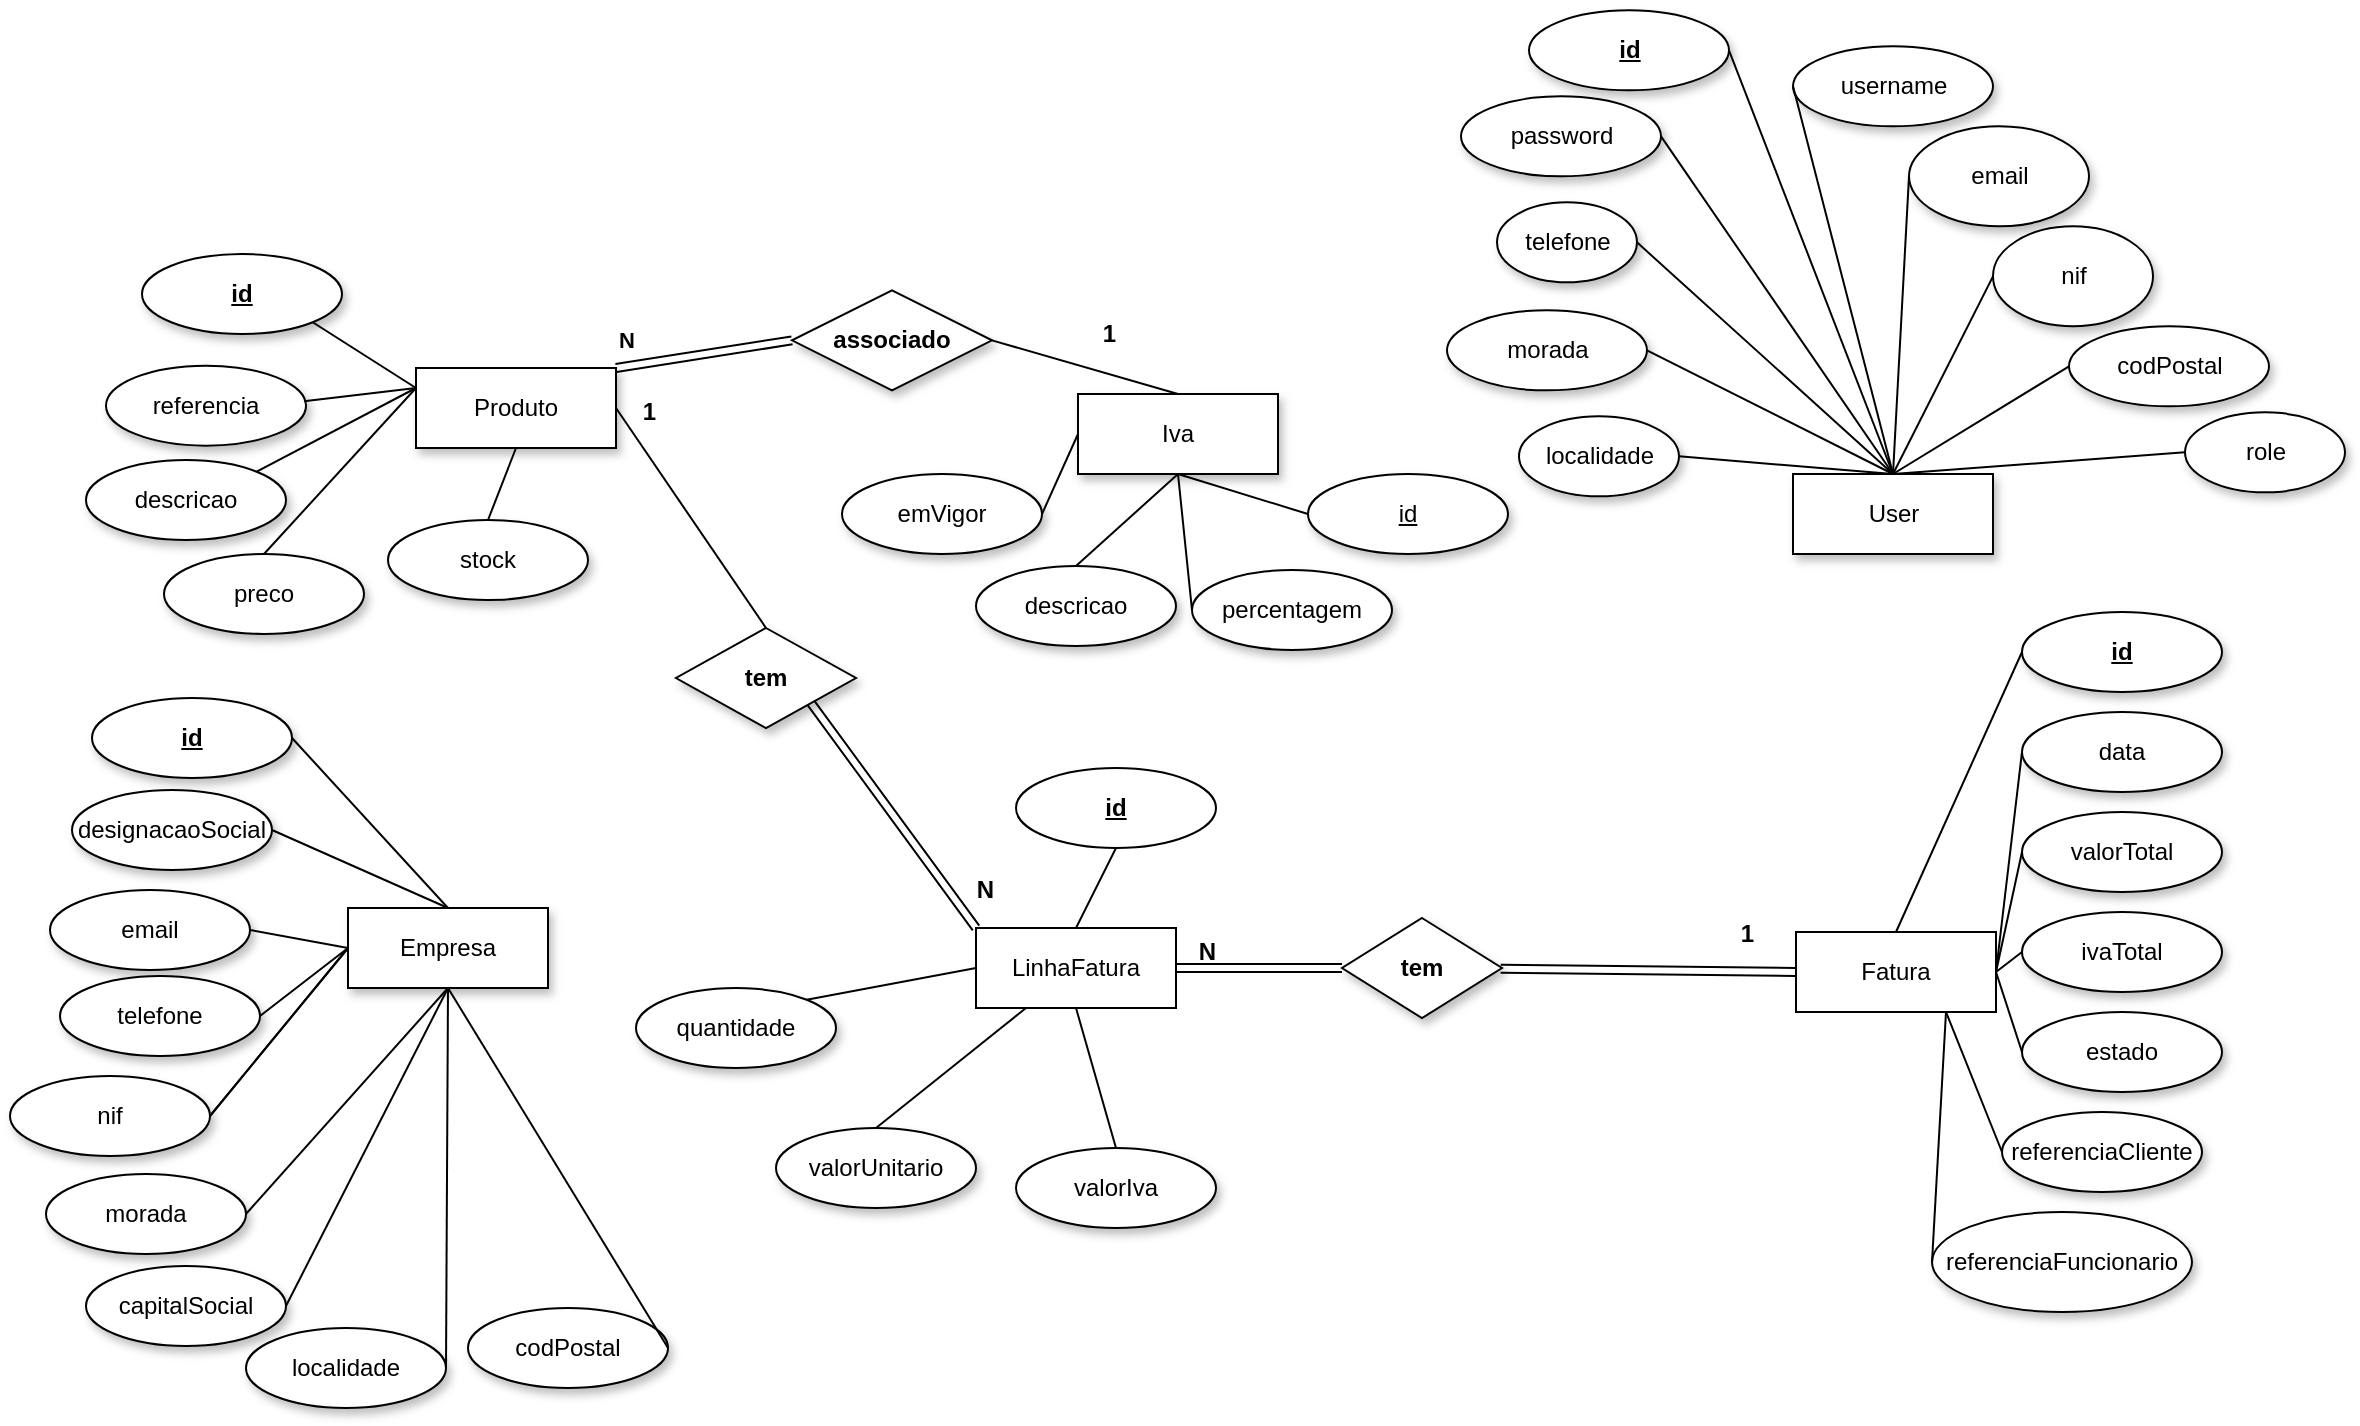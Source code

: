 <mxfile version="18.2.0" type="device"><diagram id="o7mGV-ib8qIdyNRcmjef" name="Page-1"><mxGraphModel dx="1022" dy="2002" grid="0" gridSize="10" guides="1" tooltips="1" connect="1" arrows="1" fold="1" page="0" pageScale="1" pageWidth="2339" pageHeight="3300" math="0" shadow="0"><root><mxCell id="0"/><mxCell id="1" parent="0"/><mxCell id="HgjjlRGOL0oRbiK3tlf3-29" value="Empresa" style="whiteSpace=wrap;html=1;align=center;shadow=1;" parent="1" vertex="1"><mxGeometry x="576" y="-660" width="100" height="40" as="geometry"/></mxCell><mxCell id="HgjjlRGOL0oRbiK3tlf3-30" value="&lt;b&gt;&lt;u&gt;id&lt;/u&gt;&lt;/b&gt;" style="ellipse;whiteSpace=wrap;html=1;align=center;shadow=1;" parent="1" vertex="1"><mxGeometry x="448" y="-765" width="100" height="40" as="geometry"/></mxCell><mxCell id="HgjjlRGOL0oRbiK3tlf3-32" value="email" style="ellipse;whiteSpace=wrap;html=1;align=center;shadow=1;" parent="1" vertex="1"><mxGeometry x="427" y="-669" width="100" height="40" as="geometry"/></mxCell><mxCell id="HgjjlRGOL0oRbiK3tlf3-33" value="designacaoSocial" style="ellipse;whiteSpace=wrap;html=1;align=center;shadow=1;" parent="1" vertex="1"><mxGeometry x="438" y="-719" width="100" height="40" as="geometry"/></mxCell><mxCell id="HgjjlRGOL0oRbiK3tlf3-34" value="telefone" style="ellipse;whiteSpace=wrap;html=1;align=center;shadow=1;" parent="1" vertex="1"><mxGeometry x="432" y="-626" width="100" height="40" as="geometry"/></mxCell><mxCell id="HgjjlRGOL0oRbiK3tlf3-35" value="morada" style="ellipse;whiteSpace=wrap;html=1;align=center;shadow=1;" parent="1" vertex="1"><mxGeometry x="425" y="-527" width="100" height="40" as="geometry"/></mxCell><mxCell id="HgjjlRGOL0oRbiK3tlf3-37" value="codPostal" style="ellipse;whiteSpace=wrap;html=1;align=center;shadow=1;" parent="1" vertex="1"><mxGeometry x="636" y="-460" width="100" height="40" as="geometry"/></mxCell><mxCell id="HgjjlRGOL0oRbiK3tlf3-38" value="localidade" style="ellipse;whiteSpace=wrap;html=1;align=center;shadow=1;" parent="1" vertex="1"><mxGeometry x="525" y="-450" width="100" height="40" as="geometry"/></mxCell><mxCell id="HgjjlRGOL0oRbiK3tlf3-39" value="capitalSocial" style="ellipse;whiteSpace=wrap;html=1;align=center;shadow=1;" parent="1" vertex="1"><mxGeometry x="445" y="-481" width="100" height="40" as="geometry"/></mxCell><mxCell id="HgjjlRGOL0oRbiK3tlf3-49" value="User" style="whiteSpace=wrap;html=1;align=center;shadow=1;" parent="1" vertex="1"><mxGeometry x="1298.5" y="-877.0" width="100" height="40" as="geometry"/></mxCell><mxCell id="HgjjlRGOL0oRbiK3tlf3-50" value="username" style="ellipse;whiteSpace=wrap;html=1;align=center;shadow=1;" parent="1" vertex="1"><mxGeometry x="1298.5" y="-1090.82" width="100" height="40" as="geometry"/></mxCell><mxCell id="HgjjlRGOL0oRbiK3tlf3-51" value="&lt;b&gt;&lt;u&gt;id&lt;/u&gt;&lt;/b&gt;" style="ellipse;whiteSpace=wrap;html=1;align=center;shadow=1;" parent="1" vertex="1"><mxGeometry x="1166.5" y="-1108.82" width="100" height="40" as="geometry"/></mxCell><mxCell id="HgjjlRGOL0oRbiK3tlf3-52" value="password" style="ellipse;whiteSpace=wrap;html=1;align=center;shadow=1;" parent="1" vertex="1"><mxGeometry x="1132.5" y="-1065.82" width="100" height="40" as="geometry"/></mxCell><mxCell id="HgjjlRGOL0oRbiK3tlf3-53" value="email" style="ellipse;whiteSpace=wrap;html=1;align=center;shadow=1;" parent="1" vertex="1"><mxGeometry x="1356.5" y="-1050.82" width="90" height="50" as="geometry"/></mxCell><mxCell id="HgjjlRGOL0oRbiK3tlf3-54" value="telefone" style="ellipse;whiteSpace=wrap;html=1;align=center;shadow=1;" parent="1" vertex="1"><mxGeometry x="1150.5" y="-1012.82" width="70" height="40" as="geometry"/></mxCell><mxCell id="HgjjlRGOL0oRbiK3tlf3-55" value="nif" style="ellipse;whiteSpace=wrap;html=1;align=center;shadow=1;" parent="1" vertex="1"><mxGeometry x="1398.5" y="-1000.82" width="80" height="50" as="geometry"/></mxCell><mxCell id="HgjjlRGOL0oRbiK3tlf3-56" value="morada" style="ellipse;whiteSpace=wrap;html=1;align=center;shadow=1;" parent="1" vertex="1"><mxGeometry x="1125.5" y="-958.82" width="100" height="40" as="geometry"/></mxCell><mxCell id="HgjjlRGOL0oRbiK3tlf3-58" value="localidade" style="ellipse;whiteSpace=wrap;html=1;align=center;shadow=1;" parent="1" vertex="1"><mxGeometry x="1161.5" y="-905.82" width="80" height="40" as="geometry"/></mxCell><mxCell id="HgjjlRGOL0oRbiK3tlf3-59" value="codPostal" style="ellipse;whiteSpace=wrap;html=1;align=center;shadow=1;" parent="1" vertex="1"><mxGeometry x="1436.5" y="-950.82" width="100" height="40" as="geometry"/></mxCell><mxCell id="HgjjlRGOL0oRbiK3tlf3-60" value="role" style="ellipse;whiteSpace=wrap;html=1;align=center;shadow=1;" parent="1" vertex="1"><mxGeometry x="1494.5" y="-907.82" width="80" height="40" as="geometry"/></mxCell><mxCell id="HgjjlRGOL0oRbiK3tlf3-73" value="Produto" style="whiteSpace=wrap;html=1;align=center;shadow=1;" parent="1" vertex="1"><mxGeometry x="610" y="-930" width="100" height="40" as="geometry"/></mxCell><mxCell id="HgjjlRGOL0oRbiK3tlf3-74" value="&lt;b&gt;&lt;u&gt;id&lt;/u&gt;&lt;/b&gt;" style="ellipse;whiteSpace=wrap;html=1;align=center;shadow=1;" parent="1" vertex="1"><mxGeometry x="473" y="-987" width="100" height="40" as="geometry"/></mxCell><mxCell id="HgjjlRGOL0oRbiK3tlf3-76" value="descricao" style="ellipse;whiteSpace=wrap;html=1;align=center;shadow=1;" parent="1" vertex="1"><mxGeometry x="445" y="-884" width="100" height="40" as="geometry"/></mxCell><mxCell id="HgjjlRGOL0oRbiK3tlf3-77" value="preco" style="ellipse;whiteSpace=wrap;html=1;align=center;shadow=1;" parent="1" vertex="1"><mxGeometry x="484" y="-837" width="100" height="40" as="geometry"/></mxCell><mxCell id="HgjjlRGOL0oRbiK3tlf3-78" value="stock" style="ellipse;whiteSpace=wrap;html=1;align=center;shadow=1;" parent="1" vertex="1"><mxGeometry x="596" y="-854" width="100" height="40" as="geometry"/></mxCell><mxCell id="HgjjlRGOL0oRbiK3tlf3-79" value="referencia" style="ellipse;whiteSpace=wrap;html=1;align=center;shadow=1;" parent="1" vertex="1"><mxGeometry x="455" y="-931.18" width="100" height="40" as="geometry"/></mxCell><mxCell id="HgjjlRGOL0oRbiK3tlf3-89" value="Fatura" style="whiteSpace=wrap;html=1;align=center;" parent="1" vertex="1"><mxGeometry x="1300" y="-648" width="100" height="40" as="geometry"/></mxCell><mxCell id="HgjjlRGOL0oRbiK3tlf3-90" value="&lt;b&gt;&lt;u&gt;id&lt;/u&gt;&lt;/b&gt;" style="ellipse;whiteSpace=wrap;html=1;align=center;shadow=1;" parent="1" vertex="1"><mxGeometry x="1413" y="-808" width="100" height="40" as="geometry"/></mxCell><mxCell id="HgjjlRGOL0oRbiK3tlf3-92" value="data" style="ellipse;whiteSpace=wrap;html=1;align=center;shadow=1;" parent="1" vertex="1"><mxGeometry x="1413" y="-758" width="100" height="40" as="geometry"/></mxCell><mxCell id="HgjjlRGOL0oRbiK3tlf3-104" value="LinhaFatura" style="whiteSpace=wrap;html=1;align=center;" parent="1" vertex="1"><mxGeometry x="890" y="-650" width="100" height="40" as="geometry"/></mxCell><mxCell id="HgjjlRGOL0oRbiK3tlf3-106" value="&lt;b&gt;id&lt;/b&gt;" style="ellipse;whiteSpace=wrap;html=1;align=center;fontStyle=4;" parent="1" vertex="1"><mxGeometry x="910" y="-730" width="100" height="40" as="geometry"/></mxCell><mxCell id="IguD9UpUnAdE-4yZ2dHc-1" value="Iva" style="whiteSpace=wrap;html=1;align=center;shadow=1;" parent="1" vertex="1"><mxGeometry x="941" y="-917" width="100" height="40" as="geometry"/></mxCell><mxCell id="IguD9UpUnAdE-4yZ2dHc-4" value="" style="endArrow=none;html=1;rounded=0;entryX=1;entryY=0.5;entryDx=0;entryDy=0;exitX=0.5;exitY=0;exitDx=0;exitDy=0;" parent="1" source="HgjjlRGOL0oRbiK3tlf3-29" target="HgjjlRGOL0oRbiK3tlf3-30" edge="1"><mxGeometry relative="1" as="geometry"><mxPoint x="470" y="-680" as="sourcePoint"/><mxPoint x="630" y="-680" as="targetPoint"/></mxGeometry></mxCell><mxCell id="IguD9UpUnAdE-4yZ2dHc-5" value="" style="endArrow=none;html=1;rounded=0;exitX=1;exitY=0.5;exitDx=0;exitDy=0;entryX=0.5;entryY=0;entryDx=0;entryDy=0;" parent="1" source="HgjjlRGOL0oRbiK3tlf3-33" target="HgjjlRGOL0oRbiK3tlf3-29" edge="1"><mxGeometry relative="1" as="geometry"><mxPoint x="640" y="-530" as="sourcePoint"/><mxPoint x="800" y="-530" as="targetPoint"/></mxGeometry></mxCell><mxCell id="IguD9UpUnAdE-4yZ2dHc-6" value="" style="endArrow=none;html=1;rounded=0;entryX=0;entryY=0.5;entryDx=0;entryDy=0;exitX=1;exitY=0.5;exitDx=0;exitDy=0;" parent="1" source="HgjjlRGOL0oRbiK3tlf3-32" target="HgjjlRGOL0oRbiK3tlf3-29" edge="1"><mxGeometry relative="1" as="geometry"><mxPoint x="550" y="-470" as="sourcePoint"/><mxPoint x="710" y="-470" as="targetPoint"/></mxGeometry></mxCell><mxCell id="IguD9UpUnAdE-4yZ2dHc-7" value="" style="endArrow=none;html=1;rounded=0;entryX=0;entryY=0.5;entryDx=0;entryDy=0;exitX=1;exitY=0.5;exitDx=0;exitDy=0;" parent="1" source="HgjjlRGOL0oRbiK3tlf3-34" target="HgjjlRGOL0oRbiK3tlf3-29" edge="1"><mxGeometry relative="1" as="geometry"><mxPoint x="510" y="-430" as="sourcePoint"/><mxPoint x="670" y="-430" as="targetPoint"/></mxGeometry></mxCell><mxCell id="IguD9UpUnAdE-4yZ2dHc-8" value="" style="endArrow=none;html=1;rounded=0;entryX=0;entryY=0.5;entryDx=0;entryDy=0;exitX=1;exitY=0.5;exitDx=0;exitDy=0;" parent="1" source="HgjjlRGOL0oRbiK3tlf3-36" target="HgjjlRGOL0oRbiK3tlf3-29" edge="1"><mxGeometry relative="1" as="geometry"><mxPoint x="610" y="-460" as="sourcePoint"/><mxPoint x="770" y="-460" as="targetPoint"/></mxGeometry></mxCell><mxCell id="IguD9UpUnAdE-4yZ2dHc-9" value="" style="endArrow=none;html=1;rounded=0;entryX=0;entryY=0.5;entryDx=0;entryDy=0;exitX=1;exitY=0.5;exitDx=0;exitDy=0;startArrow=none;" parent="1" source="HgjjlRGOL0oRbiK3tlf3-36" target="HgjjlRGOL0oRbiK3tlf3-29" edge="1"><mxGeometry relative="1" as="geometry"><mxPoint x="440" y="-450" as="sourcePoint"/><mxPoint x="590" y="-450" as="targetPoint"/></mxGeometry></mxCell><mxCell id="IguD9UpUnAdE-4yZ2dHc-10" value="" style="endArrow=none;html=1;rounded=0;entryX=0.5;entryY=1;entryDx=0;entryDy=0;exitX=1;exitY=0.5;exitDx=0;exitDy=0;" parent="1" source="HgjjlRGOL0oRbiK3tlf3-39" target="HgjjlRGOL0oRbiK3tlf3-29" edge="1"><mxGeometry relative="1" as="geometry"><mxPoint x="670" y="-400" as="sourcePoint"/><mxPoint x="830" y="-400" as="targetPoint"/></mxGeometry></mxCell><mxCell id="IguD9UpUnAdE-4yZ2dHc-11" value="" style="endArrow=none;html=1;rounded=0;entryX=0.5;entryY=1;entryDx=0;entryDy=0;exitX=1;exitY=0.5;exitDx=0;exitDy=0;" parent="1" source="HgjjlRGOL0oRbiK3tlf3-38" target="HgjjlRGOL0oRbiK3tlf3-29" edge="1"><mxGeometry relative="1" as="geometry"><mxPoint x="600" y="-450" as="sourcePoint"/><mxPoint x="760" y="-450" as="targetPoint"/></mxGeometry></mxCell><mxCell id="IguD9UpUnAdE-4yZ2dHc-12" value="" style="endArrow=none;html=1;rounded=0;entryX=0.5;entryY=1;entryDx=0;entryDy=0;exitX=1;exitY=0.5;exitDx=0;exitDy=0;" parent="1" source="HgjjlRGOL0oRbiK3tlf3-37" target="HgjjlRGOL0oRbiK3tlf3-29" edge="1"><mxGeometry relative="1" as="geometry"><mxPoint x="580" y="-380" as="sourcePoint"/><mxPoint x="740" y="-380" as="targetPoint"/></mxGeometry></mxCell><mxCell id="IguD9UpUnAdE-4yZ2dHc-13" style="edgeStyle=orthogonalEdgeStyle;rounded=0;orthogonalLoop=1;jettySize=auto;html=1;exitX=0.5;exitY=1;exitDx=0;exitDy=0;" parent="1" source="HgjjlRGOL0oRbiK3tlf3-50" target="HgjjlRGOL0oRbiK3tlf3-50" edge="1"><mxGeometry relative="1" as="geometry"/></mxCell><mxCell id="IguD9UpUnAdE-4yZ2dHc-23" value="" style="endArrow=none;html=1;rounded=0;entryX=1;entryY=0.5;entryDx=0;entryDy=0;exitX=0.5;exitY=0;exitDx=0;exitDy=0;" parent="1" source="HgjjlRGOL0oRbiK3tlf3-49" target="HgjjlRGOL0oRbiK3tlf3-51" edge="1"><mxGeometry relative="1" as="geometry"><mxPoint x="1138.5" y="-877.0" as="sourcePoint"/><mxPoint x="1298.5" y="-877.0" as="targetPoint"/></mxGeometry></mxCell><mxCell id="IguD9UpUnAdE-4yZ2dHc-24" value="" style="endArrow=none;html=1;rounded=0;entryX=1;entryY=0.5;entryDx=0;entryDy=0;exitX=0.5;exitY=0;exitDx=0;exitDy=0;" parent="1" source="HgjjlRGOL0oRbiK3tlf3-49" target="HgjjlRGOL0oRbiK3tlf3-52" edge="1"><mxGeometry relative="1" as="geometry"><mxPoint x="1138.5" y="-837.0" as="sourcePoint"/><mxPoint x="1298.5" y="-837.0" as="targetPoint"/></mxGeometry></mxCell><mxCell id="IguD9UpUnAdE-4yZ2dHc-25" value="" style="endArrow=none;html=1;rounded=0;entryX=1;entryY=0.5;entryDx=0;entryDy=0;exitX=0.5;exitY=0;exitDx=0;exitDy=0;" parent="1" source="HgjjlRGOL0oRbiK3tlf3-49" target="HgjjlRGOL0oRbiK3tlf3-54" edge="1"><mxGeometry relative="1" as="geometry"><mxPoint x="1068.5" y="-877.0" as="sourcePoint"/><mxPoint x="1228.5" y="-877.0" as="targetPoint"/></mxGeometry></mxCell><mxCell id="IguD9UpUnAdE-4yZ2dHc-26" value="" style="endArrow=none;html=1;rounded=0;entryX=1;entryY=0.5;entryDx=0;entryDy=0;exitX=0.5;exitY=0;exitDx=0;exitDy=0;" parent="1" source="HgjjlRGOL0oRbiK3tlf3-49" target="HgjjlRGOL0oRbiK3tlf3-56" edge="1"><mxGeometry relative="1" as="geometry"><mxPoint x="1218.5" y="-787.0" as="sourcePoint"/><mxPoint x="1378.5" y="-787.0" as="targetPoint"/></mxGeometry></mxCell><mxCell id="IguD9UpUnAdE-4yZ2dHc-27" value="" style="endArrow=none;html=1;rounded=0;entryX=0.5;entryY=0;entryDx=0;entryDy=0;exitX=1;exitY=0.5;exitDx=0;exitDy=0;" parent="1" source="HgjjlRGOL0oRbiK3tlf3-58" target="HgjjlRGOL0oRbiK3tlf3-49" edge="1"><mxGeometry relative="1" as="geometry"><mxPoint x="1068.5" y="-817.0" as="sourcePoint"/><mxPoint x="1228.5" y="-817.0" as="targetPoint"/></mxGeometry></mxCell><mxCell id="IguD9UpUnAdE-4yZ2dHc-28" value="" style="endArrow=none;html=1;rounded=0;entryX=0;entryY=0.5;entryDx=0;entryDy=0;exitX=0.5;exitY=0;exitDx=0;exitDy=0;" parent="1" source="HgjjlRGOL0oRbiK3tlf3-49" target="HgjjlRGOL0oRbiK3tlf3-50" edge="1"><mxGeometry relative="1" as="geometry"><mxPoint x="918.5" y="-767.0" as="sourcePoint"/><mxPoint x="1078.5" y="-767.0" as="targetPoint"/></mxGeometry></mxCell><mxCell id="IguD9UpUnAdE-4yZ2dHc-29" value="" style="endArrow=none;html=1;rounded=0;entryX=0;entryY=0.5;entryDx=0;entryDy=0;exitX=0.5;exitY=0;exitDx=0;exitDy=0;" parent="1" source="HgjjlRGOL0oRbiK3tlf3-49" target="HgjjlRGOL0oRbiK3tlf3-53" edge="1"><mxGeometry relative="1" as="geometry"><mxPoint x="1048.5" y="-767.0" as="sourcePoint"/><mxPoint x="1208.5" y="-767.0" as="targetPoint"/></mxGeometry></mxCell><mxCell id="IguD9UpUnAdE-4yZ2dHc-30" value="" style="endArrow=none;html=1;rounded=0;entryX=0;entryY=0.5;entryDx=0;entryDy=0;exitX=0.5;exitY=0;exitDx=0;exitDy=0;" parent="1" source="HgjjlRGOL0oRbiK3tlf3-49" target="HgjjlRGOL0oRbiK3tlf3-55" edge="1"><mxGeometry relative="1" as="geometry"><mxPoint x="1238.5" y="-777.0" as="sourcePoint"/><mxPoint x="1398.5" y="-777.0" as="targetPoint"/></mxGeometry></mxCell><mxCell id="IguD9UpUnAdE-4yZ2dHc-31" value="" style="endArrow=none;html=1;rounded=0;exitX=0.5;exitY=0;exitDx=0;exitDy=0;entryX=0;entryY=0.5;entryDx=0;entryDy=0;" parent="1" source="HgjjlRGOL0oRbiK3tlf3-49" target="HgjjlRGOL0oRbiK3tlf3-59" edge="1"><mxGeometry relative="1" as="geometry"><mxPoint x="1338.5" y="-757.0" as="sourcePoint"/><mxPoint x="1408.5" y="-987.0" as="targetPoint"/></mxGeometry></mxCell><mxCell id="IguD9UpUnAdE-4yZ2dHc-32" value="" style="endArrow=none;html=1;rounded=0;entryX=0;entryY=0.5;entryDx=0;entryDy=0;exitX=0.5;exitY=0;exitDx=0;exitDy=0;" parent="1" source="HgjjlRGOL0oRbiK3tlf3-49" target="HgjjlRGOL0oRbiK3tlf3-60" edge="1"><mxGeometry relative="1" as="geometry"><mxPoint x="988.5" y="-847.0" as="sourcePoint"/><mxPoint x="1148.5" y="-847.0" as="targetPoint"/></mxGeometry></mxCell><mxCell id="IguD9UpUnAdE-4yZ2dHc-34" value="id" style="ellipse;whiteSpace=wrap;html=1;align=center;fontStyle=4;shadow=1;" parent="1" vertex="1"><mxGeometry x="1056" y="-877" width="100" height="40" as="geometry"/></mxCell><mxCell id="IguD9UpUnAdE-4yZ2dHc-35" value="percentagem" style="ellipse;whiteSpace=wrap;html=1;align=center;shadow=1;" parent="1" vertex="1"><mxGeometry x="998" y="-829" width="100" height="40" as="geometry"/></mxCell><mxCell id="IguD9UpUnAdE-4yZ2dHc-36" value="descricao" style="ellipse;whiteSpace=wrap;html=1;align=center;shadow=1;" parent="1" vertex="1"><mxGeometry x="890" y="-831" width="100" height="40" as="geometry"/></mxCell><mxCell id="IguD9UpUnAdE-4yZ2dHc-37" value="emVigor" style="ellipse;whiteSpace=wrap;html=1;align=center;shadow=1;" parent="1" vertex="1"><mxGeometry x="823" y="-877" width="100" height="40" as="geometry"/></mxCell><mxCell id="IguD9UpUnAdE-4yZ2dHc-38" value="" style="endArrow=none;html=1;rounded=0;entryX=0;entryY=0.5;entryDx=0;entryDy=0;exitX=0.5;exitY=1;exitDx=0;exitDy=0;" parent="1" source="IguD9UpUnAdE-4yZ2dHc-1" target="IguD9UpUnAdE-4yZ2dHc-34" edge="1"><mxGeometry relative="1" as="geometry"><mxPoint x="570" y="-1181.18" as="sourcePoint"/><mxPoint x="50" y="-1011.18" as="targetPoint"/></mxGeometry></mxCell><mxCell id="IguD9UpUnAdE-4yZ2dHc-39" value="" style="endArrow=none;html=1;rounded=0;entryX=0;entryY=0.5;entryDx=0;entryDy=0;exitX=0.5;exitY=1;exitDx=0;exitDy=0;" parent="1" source="IguD9UpUnAdE-4yZ2dHc-1" target="IguD9UpUnAdE-4yZ2dHc-35" edge="1"><mxGeometry relative="1" as="geometry"><mxPoint x="100" y="-1231.18" as="sourcePoint"/><mxPoint x="100" y="-971.18" as="targetPoint"/></mxGeometry></mxCell><mxCell id="IguD9UpUnAdE-4yZ2dHc-40" value="" style="endArrow=none;html=1;rounded=0;exitX=0.5;exitY=1;exitDx=0;exitDy=0;entryX=0.5;entryY=0;entryDx=0;entryDy=0;" parent="1" source="IguD9UpUnAdE-4yZ2dHc-1" target="IguD9UpUnAdE-4yZ2dHc-36" edge="1"><mxGeometry relative="1" as="geometry"><mxPoint x="40" y="-1031.18" as="sourcePoint"/><mxPoint x="60" y="-941.18" as="targetPoint"/></mxGeometry></mxCell><mxCell id="IguD9UpUnAdE-4yZ2dHc-42" value="" style="endArrow=none;html=1;rounded=0;entryX=0;entryY=0.5;entryDx=0;entryDy=0;exitX=1;exitY=0.5;exitDx=0;exitDy=0;" parent="1" source="IguD9UpUnAdE-4yZ2dHc-37" target="IguD9UpUnAdE-4yZ2dHc-1" edge="1"><mxGeometry relative="1" as="geometry"><mxPoint x="-120" y="-1031.18" as="sourcePoint"/><mxPoint x="40" y="-1031.18" as="targetPoint"/></mxGeometry></mxCell><mxCell id="IguD9UpUnAdE-4yZ2dHc-43" style="edgeStyle=orthogonalEdgeStyle;rounded=0;orthogonalLoop=1;jettySize=auto;html=1;exitX=0.5;exitY=1;exitDx=0;exitDy=0;" parent="1" source="IguD9UpUnAdE-4yZ2dHc-37" target="IguD9UpUnAdE-4yZ2dHc-37" edge="1"><mxGeometry relative="1" as="geometry"/></mxCell><mxCell id="IguD9UpUnAdE-4yZ2dHc-44" value="" style="endArrow=none;html=1;rounded=0;entryX=1;entryY=1;entryDx=0;entryDy=0;exitX=0;exitY=0.25;exitDx=0;exitDy=0;" parent="1" source="HgjjlRGOL0oRbiK3tlf3-73" target="HgjjlRGOL0oRbiK3tlf3-74" edge="1"><mxGeometry relative="1" as="geometry"><mxPoint x="760" y="-670" as="sourcePoint"/><mxPoint x="920" y="-670" as="targetPoint"/></mxGeometry></mxCell><mxCell id="IguD9UpUnAdE-4yZ2dHc-45" value="" style="endArrow=none;html=1;rounded=0;entryX=0.99;entryY=0.445;entryDx=0;entryDy=0;exitX=0;exitY=0.25;exitDx=0;exitDy=0;entryPerimeter=0;" parent="1" source="HgjjlRGOL0oRbiK3tlf3-73" target="HgjjlRGOL0oRbiK3tlf3-79" edge="1"><mxGeometry relative="1" as="geometry"><mxPoint x="810" y="-650" as="sourcePoint"/><mxPoint x="970" y="-650" as="targetPoint"/></mxGeometry></mxCell><mxCell id="IguD9UpUnAdE-4yZ2dHc-46" value="" style="endArrow=none;html=1;rounded=0;entryX=1;entryY=0;entryDx=0;entryDy=0;exitX=0;exitY=0.25;exitDx=0;exitDy=0;" parent="1" source="HgjjlRGOL0oRbiK3tlf3-73" target="HgjjlRGOL0oRbiK3tlf3-76" edge="1"><mxGeometry relative="1" as="geometry"><mxPoint x="740" y="-680" as="sourcePoint"/><mxPoint x="900" y="-680" as="targetPoint"/></mxGeometry></mxCell><mxCell id="IguD9UpUnAdE-4yZ2dHc-47" value="" style="endArrow=none;html=1;rounded=0;entryX=0.5;entryY=0;entryDx=0;entryDy=0;exitX=0;exitY=0.25;exitDx=0;exitDy=0;" parent="1" source="HgjjlRGOL0oRbiK3tlf3-73" target="HgjjlRGOL0oRbiK3tlf3-77" edge="1"><mxGeometry relative="1" as="geometry"><mxPoint x="590" y="-670" as="sourcePoint"/><mxPoint x="750" y="-670" as="targetPoint"/></mxGeometry></mxCell><mxCell id="IguD9UpUnAdE-4yZ2dHc-48" value="" style="endArrow=none;html=1;rounded=0;entryX=0.5;entryY=0;entryDx=0;entryDy=0;exitX=0.5;exitY=1;exitDx=0;exitDy=0;" parent="1" source="HgjjlRGOL0oRbiK3tlf3-73" target="HgjjlRGOL0oRbiK3tlf3-78" edge="1"><mxGeometry relative="1" as="geometry"><mxPoint x="780" y="-760" as="sourcePoint"/><mxPoint x="940" y="-760" as="targetPoint"/></mxGeometry></mxCell><mxCell id="IguD9UpUnAdE-4yZ2dHc-49" value="associado" style="shape=rhombus;perimeter=rhombusPerimeter;whiteSpace=wrap;html=1;align=center;shadow=1;fontStyle=1" parent="1" vertex="1"><mxGeometry x="798" y="-968.82" width="100" height="50" as="geometry"/></mxCell><mxCell id="IguD9UpUnAdE-4yZ2dHc-50" value="" style="shape=link;html=1;rounded=0;entryX=0;entryY=0.5;entryDx=0;entryDy=0;exitX=1;exitY=0;exitDx=0;exitDy=0;" parent="1" source="HgjjlRGOL0oRbiK3tlf3-73" target="IguD9UpUnAdE-4yZ2dHc-49" edge="1"><mxGeometry relative="1" as="geometry"><mxPoint x="520" y="-1080" as="sourcePoint"/><mxPoint x="700" y="-850" as="targetPoint"/></mxGeometry></mxCell><mxCell id="IguD9UpUnAdE-4yZ2dHc-54" value="N" style="edgeLabel;html=1;align=center;verticalAlign=middle;resizable=0;points=[];labelBackgroundColor=none;fontColor=default;fontStyle=1" parent="IguD9UpUnAdE-4yZ2dHc-50" vertex="1" connectable="0"><mxGeometry x="-0.25" y="-2" relative="1" as="geometry"><mxPoint x="-29" y="-11" as="offset"/></mxGeometry></mxCell><mxCell id="IguD9UpUnAdE-4yZ2dHc-52" value="" style="endArrow=none;html=1;rounded=0;entryX=0.5;entryY=0;entryDx=0;entryDy=0;exitX=1;exitY=0.5;exitDx=0;exitDy=0;" parent="1" source="IguD9UpUnAdE-4yZ2dHc-49" target="IguD9UpUnAdE-4yZ2dHc-1" edge="1"><mxGeometry relative="1" as="geometry"><mxPoint x="410" y="-1100" as="sourcePoint"/><mxPoint x="840" y="-730" as="targetPoint"/></mxGeometry></mxCell><mxCell id="IguD9UpUnAdE-4yZ2dHc-53" value="1" style="resizable=0;html=1;align=right;verticalAlign=bottom;shadow=1;fontStyle=1" parent="IguD9UpUnAdE-4yZ2dHc-52" connectable="0" vertex="1"><mxGeometry x="1" relative="1" as="geometry"><mxPoint x="-31" y="-22" as="offset"/></mxGeometry></mxCell><mxCell id="IguD9UpUnAdE-4yZ2dHc-55" value="valorTotal" style="ellipse;whiteSpace=wrap;html=1;align=center;dashed=0;shadow=1;labelBackgroundColor=none;fontColor=default;labelBorderColor=none;" parent="1" vertex="1"><mxGeometry x="1413" y="-708" width="100" height="40" as="geometry"/></mxCell><mxCell id="IguD9UpUnAdE-4yZ2dHc-56" value="ivaTotal" style="ellipse;whiteSpace=wrap;html=1;align=center;dashed=0;shadow=1;labelBackgroundColor=none;fontColor=default;" parent="1" vertex="1"><mxGeometry x="1413" y="-658" width="100" height="40" as="geometry"/></mxCell><mxCell id="IguD9UpUnAdE-4yZ2dHc-57" value="estado" style="ellipse;whiteSpace=wrap;html=1;align=center;shadow=1;labelBackgroundColor=none;fontColor=default;" parent="1" vertex="1"><mxGeometry x="1413" y="-608" width="100" height="40" as="geometry"/></mxCell><mxCell id="IguD9UpUnAdE-4yZ2dHc-58" value="" style="endArrow=none;html=1;rounded=0;fontColor=default;entryX=0;entryY=0.5;entryDx=0;entryDy=0;exitX=0.5;exitY=0;exitDx=0;exitDy=0;" parent="1" source="HgjjlRGOL0oRbiK3tlf3-89" target="HgjjlRGOL0oRbiK3tlf3-90" edge="1"><mxGeometry relative="1" as="geometry"><mxPoint x="980" y="-510" as="sourcePoint"/><mxPoint x="1140" y="-510" as="targetPoint"/></mxGeometry></mxCell><mxCell id="IguD9UpUnAdE-4yZ2dHc-59" value="" style="endArrow=none;html=1;rounded=0;fontColor=default;entryX=0;entryY=0.5;entryDx=0;entryDy=0;exitX=1;exitY=0.5;exitDx=0;exitDy=0;" parent="1" source="HgjjlRGOL0oRbiK3tlf3-89" target="HgjjlRGOL0oRbiK3tlf3-92" edge="1"><mxGeometry relative="1" as="geometry"><mxPoint x="1010" y="-460" as="sourcePoint"/><mxPoint x="1170" y="-460" as="targetPoint"/></mxGeometry></mxCell><mxCell id="IguD9UpUnAdE-4yZ2dHc-60" value="" style="endArrow=none;html=1;rounded=0;fontColor=default;entryX=0;entryY=0.5;entryDx=0;entryDy=0;exitX=1;exitY=0.5;exitDx=0;exitDy=0;" parent="1" source="HgjjlRGOL0oRbiK3tlf3-89" target="IguD9UpUnAdE-4yZ2dHc-55" edge="1"><mxGeometry relative="1" as="geometry"><mxPoint x="1070" y="-430" as="sourcePoint"/><mxPoint x="1230" y="-430" as="targetPoint"/></mxGeometry></mxCell><mxCell id="IguD9UpUnAdE-4yZ2dHc-61" value="" style="endArrow=none;html=1;rounded=0;fontColor=default;entryX=0;entryY=0.5;entryDx=0;entryDy=0;exitX=1;exitY=0.5;exitDx=0;exitDy=0;" parent="1" source="HgjjlRGOL0oRbiK3tlf3-89" target="IguD9UpUnAdE-4yZ2dHc-56" edge="1"><mxGeometry relative="1" as="geometry"><mxPoint x="1420" y="-530" as="sourcePoint"/><mxPoint x="1310" y="-510" as="targetPoint"/></mxGeometry></mxCell><mxCell id="IguD9UpUnAdE-4yZ2dHc-62" value="" style="endArrow=none;html=1;rounded=0;fontColor=default;entryX=0;entryY=0.5;entryDx=0;entryDy=0;exitX=1;exitY=0.5;exitDx=0;exitDy=0;" parent="1" source="HgjjlRGOL0oRbiK3tlf3-89" target="IguD9UpUnAdE-4yZ2dHc-57" edge="1"><mxGeometry relative="1" as="geometry"><mxPoint x="1150" y="-450" as="sourcePoint"/><mxPoint x="1310" y="-450" as="targetPoint"/></mxGeometry></mxCell><mxCell id="IguD9UpUnAdE-4yZ2dHc-63" value="referenciaCliente" style="ellipse;whiteSpace=wrap;html=1;align=center;shadow=1;labelBackgroundColor=none;fontColor=default;" parent="1" vertex="1"><mxGeometry x="1403" y="-558" width="100" height="40" as="geometry"/></mxCell><mxCell id="IguD9UpUnAdE-4yZ2dHc-64" value="referenciaFuncionario" style="ellipse;whiteSpace=wrap;html=1;align=center;shadow=1;labelBackgroundColor=none;fontColor=default;" parent="1" vertex="1"><mxGeometry x="1368" y="-508" width="130" height="50" as="geometry"/></mxCell><mxCell id="IguD9UpUnAdE-4yZ2dHc-66" value="" style="endArrow=none;html=1;rounded=0;fontColor=default;entryX=0;entryY=0.5;entryDx=0;entryDy=0;exitX=0.75;exitY=1;exitDx=0;exitDy=0;" parent="1" source="HgjjlRGOL0oRbiK3tlf3-89" target="IguD9UpUnAdE-4yZ2dHc-63" edge="1"><mxGeometry relative="1" as="geometry"><mxPoint x="1040" y="-410" as="sourcePoint"/><mxPoint x="1200" y="-410" as="targetPoint"/></mxGeometry></mxCell><mxCell id="IguD9UpUnAdE-4yZ2dHc-67" value="" style="endArrow=none;html=1;rounded=0;fontColor=default;entryX=0;entryY=0.5;entryDx=0;entryDy=0;exitX=0.75;exitY=1;exitDx=0;exitDy=0;" parent="1" source="HgjjlRGOL0oRbiK3tlf3-89" target="IguD9UpUnAdE-4yZ2dHc-64" edge="1"><mxGeometry relative="1" as="geometry"><mxPoint x="1150" y="-410" as="sourcePoint"/><mxPoint x="1310" y="-410" as="targetPoint"/></mxGeometry></mxCell><mxCell id="IguD9UpUnAdE-4yZ2dHc-68" value="" style="endArrow=none;html=1;rounded=0;fontColor=default;entryX=0.5;entryY=1;entryDx=0;entryDy=0;exitX=0.5;exitY=0;exitDx=0;exitDy=0;" parent="1" source="HgjjlRGOL0oRbiK3tlf3-104" target="HgjjlRGOL0oRbiK3tlf3-106" edge="1"><mxGeometry relative="1" as="geometry"><mxPoint x="1100" y="-230" as="sourcePoint"/><mxPoint x="1260" y="-230" as="targetPoint"/></mxGeometry></mxCell><mxCell id="IguD9UpUnAdE-4yZ2dHc-70" value="tem" style="shape=rhombus;perimeter=rhombusPerimeter;whiteSpace=wrap;html=1;align=center;shadow=1;labelBackgroundColor=none;fontColor=default;fontStyle=1" parent="1" vertex="1"><mxGeometry x="740" y="-800" width="90" height="50" as="geometry"/></mxCell><mxCell id="IguD9UpUnAdE-4yZ2dHc-71" value="" style="shape=link;html=1;rounded=0;fontColor=default;entryX=0;entryY=0;entryDx=0;entryDy=0;exitX=1;exitY=1;exitDx=0;exitDy=0;" parent="1" source="IguD9UpUnAdE-4yZ2dHc-70" target="HgjjlRGOL0oRbiK3tlf3-104" edge="1"><mxGeometry relative="1" as="geometry"><mxPoint x="720" y="-600" as="sourcePoint"/><mxPoint x="880" y="-600" as="targetPoint"/></mxGeometry></mxCell><mxCell id="IguD9UpUnAdE-4yZ2dHc-72" value="N" style="resizable=0;html=1;align=right;verticalAlign=bottom;shadow=1;labelBackgroundColor=none;fontColor=default;fontStyle=1" parent="IguD9UpUnAdE-4yZ2dHc-71" connectable="0" vertex="1"><mxGeometry x="1" relative="1" as="geometry"><mxPoint x="10" y="-10" as="offset"/></mxGeometry></mxCell><mxCell id="IguD9UpUnAdE-4yZ2dHc-73" value="" style="endArrow=none;html=1;rounded=0;fontColor=default;entryX=1;entryY=0.5;entryDx=0;entryDy=0;exitX=0.5;exitY=0;exitDx=0;exitDy=0;" parent="1" source="IguD9UpUnAdE-4yZ2dHc-70" target="HgjjlRGOL0oRbiK3tlf3-73" edge="1"><mxGeometry relative="1" as="geometry"><mxPoint x="570" y="-590" as="sourcePoint"/><mxPoint x="730" y="-590" as="targetPoint"/></mxGeometry></mxCell><mxCell id="IguD9UpUnAdE-4yZ2dHc-74" value="1" style="resizable=0;html=1;align=right;verticalAlign=bottom;shadow=1;labelBackgroundColor=none;fontColor=default;fontStyle=1" parent="IguD9UpUnAdE-4yZ2dHc-73" connectable="0" vertex="1"><mxGeometry x="1" relative="1" as="geometry"><mxPoint x="20" y="10" as="offset"/></mxGeometry></mxCell><mxCell id="IguD9UpUnAdE-4yZ2dHc-75" value="tem" style="shape=rhombus;perimeter=rhombusPerimeter;whiteSpace=wrap;html=1;align=center;shadow=1;labelBackgroundColor=none;fontColor=default;fontStyle=1" parent="1" vertex="1"><mxGeometry x="1073" y="-655" width="80" height="50" as="geometry"/></mxCell><mxCell id="IguD9UpUnAdE-4yZ2dHc-76" value="" style="shape=link;html=1;rounded=0;fontColor=default;entryX=0;entryY=0.5;entryDx=0;entryDy=0;" parent="1" source="IguD9UpUnAdE-4yZ2dHc-75" target="HgjjlRGOL0oRbiK3tlf3-89" edge="1"><mxGeometry relative="1" as="geometry"><mxPoint x="1150" y="-440" as="sourcePoint"/><mxPoint x="1310" y="-440" as="targetPoint"/></mxGeometry></mxCell><mxCell id="IguD9UpUnAdE-4yZ2dHc-77" value="1" style="resizable=0;html=1;align=right;verticalAlign=bottom;shadow=1;labelBackgroundColor=none;fontColor=default;fontStyle=1" parent="IguD9UpUnAdE-4yZ2dHc-76" connectable="0" vertex="1"><mxGeometry x="1" relative="1" as="geometry"><mxPoint x="-20" y="-10" as="offset"/></mxGeometry></mxCell><mxCell id="IguD9UpUnAdE-4yZ2dHc-78" value="" style="shape=link;html=1;rounded=0;fontColor=default;entryX=1;entryY=0.5;entryDx=0;entryDy=0;exitX=0;exitY=0.5;exitDx=0;exitDy=0;" parent="1" source="IguD9UpUnAdE-4yZ2dHc-75" target="HgjjlRGOL0oRbiK3tlf3-104" edge="1"><mxGeometry relative="1" as="geometry"><mxPoint x="1050" y="-520" as="sourcePoint"/><mxPoint x="1210" y="-520" as="targetPoint"/></mxGeometry></mxCell><mxCell id="IguD9UpUnAdE-4yZ2dHc-79" value="N" style="resizable=0;html=1;align=right;verticalAlign=bottom;shadow=1;labelBackgroundColor=none;fontColor=default;fontStyle=1" parent="IguD9UpUnAdE-4yZ2dHc-78" connectable="0" vertex="1"><mxGeometry x="1" relative="1" as="geometry"><mxPoint x="20" as="offset"/></mxGeometry></mxCell><mxCell id="IguD9UpUnAdE-4yZ2dHc-82" value="quantidade" style="ellipse;whiteSpace=wrap;html=1;align=center;shadow=1;labelBackgroundColor=none;fontColor=default;" parent="1" vertex="1"><mxGeometry x="720" y="-620" width="100" height="40" as="geometry"/></mxCell><mxCell id="IguD9UpUnAdE-4yZ2dHc-83" value="" style="endArrow=none;html=1;rounded=0;fontColor=default;entryX=0;entryY=0.5;entryDx=0;entryDy=0;exitX=1;exitY=0;exitDx=0;exitDy=0;" parent="1" source="IguD9UpUnAdE-4yZ2dHc-82" target="HgjjlRGOL0oRbiK3tlf3-104" edge="1"><mxGeometry relative="1" as="geometry"><mxPoint x="660" y="-580" as="sourcePoint"/><mxPoint x="820" y="-580" as="targetPoint"/></mxGeometry></mxCell><mxCell id="IguD9UpUnAdE-4yZ2dHc-86" value="valorUnitario" style="ellipse;whiteSpace=wrap;html=1;align=center;dashed=0;shadow=1;labelBackgroundColor=none;fontColor=default;" parent="1" vertex="1"><mxGeometry x="790" y="-550" width="100" height="40" as="geometry"/></mxCell><mxCell id="IguD9UpUnAdE-4yZ2dHc-87" value="valorIva" style="ellipse;whiteSpace=wrap;html=1;align=center;dashed=0;shadow=1;labelBackgroundColor=none;fontColor=default;" parent="1" vertex="1"><mxGeometry x="910" y="-540" width="100" height="40" as="geometry"/></mxCell><mxCell id="IguD9UpUnAdE-4yZ2dHc-88" value="" style="endArrow=none;html=1;rounded=0;fontColor=default;entryX=0.25;entryY=1;entryDx=0;entryDy=0;exitX=0.5;exitY=0;exitDx=0;exitDy=0;" parent="1" source="IguD9UpUnAdE-4yZ2dHc-86" target="HgjjlRGOL0oRbiK3tlf3-104" edge="1"><mxGeometry relative="1" as="geometry"><mxPoint x="850" y="-550" as="sourcePoint"/><mxPoint x="890" y="-430" as="targetPoint"/></mxGeometry></mxCell><mxCell id="IguD9UpUnAdE-4yZ2dHc-89" value="" style="endArrow=none;html=1;rounded=0;fontColor=default;entryX=0.5;entryY=1;entryDx=0;entryDy=0;exitX=0.5;exitY=0;exitDx=0;exitDy=0;" parent="1" source="IguD9UpUnAdE-4yZ2dHc-87" target="HgjjlRGOL0oRbiK3tlf3-104" edge="1"><mxGeometry relative="1" as="geometry"><mxPoint x="840" y="-460" as="sourcePoint"/><mxPoint x="1000" y="-460" as="targetPoint"/></mxGeometry></mxCell><mxCell id="HgjjlRGOL0oRbiK3tlf3-36" value="nif" style="ellipse;whiteSpace=wrap;html=1;align=center;shadow=1;" parent="1" vertex="1"><mxGeometry x="407" y="-576" width="100" height="40" as="geometry"/></mxCell><mxCell id="GKLm5kltrHFpmRb2423i-1" value="" style="endArrow=none;html=1;rounded=0;entryX=0.5;entryY=1;entryDx=0;entryDy=0;exitX=1;exitY=0.5;exitDx=0;exitDy=0;" parent="1" source="HgjjlRGOL0oRbiK3tlf3-35" target="HgjjlRGOL0oRbiK3tlf3-29" edge="1"><mxGeometry relative="1" as="geometry"><mxPoint x="440" y="-480" as="sourcePoint"/><mxPoint x="576" y="-640" as="targetPoint"/></mxGeometry></mxCell></root></mxGraphModel></diagram></mxfile>